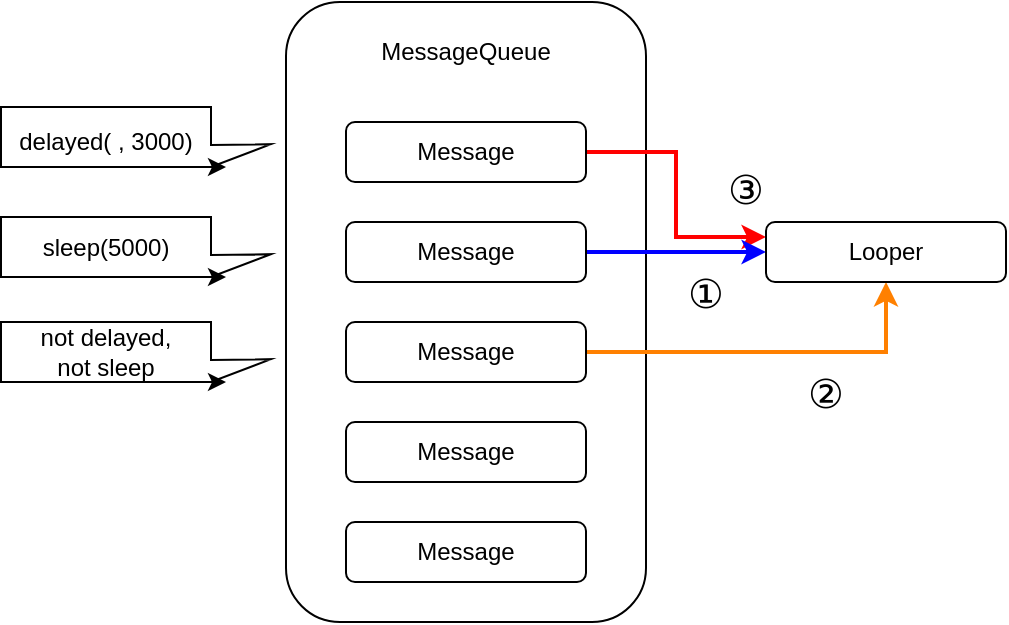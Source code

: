 <mxfile version="16.6.3" type="github">
  <diagram id="nmSLaDw1SNv8lhoQ-UnZ" name="Page-1">
    <mxGraphModel dx="1209" dy="749" grid="1" gridSize="10" guides="1" tooltips="1" connect="1" arrows="1" fold="1" page="1" pageScale="1" pageWidth="980" pageHeight="1390" math="0" shadow="0">
      <root>
        <mxCell id="0" />
        <mxCell id="1" parent="0" />
        <mxCell id="Cqxpt9b44b9Ty2nPHwTX-1" value="" style="rounded=1;whiteSpace=wrap;html=1;" vertex="1" parent="1">
          <mxGeometry x="200" y="80" width="180" height="310" as="geometry" />
        </mxCell>
        <mxCell id="Cqxpt9b44b9Ty2nPHwTX-2" value="MessageQueue" style="text;html=1;strokeColor=none;fillColor=none;align=center;verticalAlign=middle;whiteSpace=wrap;rounded=0;" vertex="1" parent="1">
          <mxGeometry x="260" y="90" width="60" height="30" as="geometry" />
        </mxCell>
        <mxCell id="Cqxpt9b44b9Ty2nPHwTX-23" style="edgeStyle=orthogonalEdgeStyle;rounded=0;orthogonalLoop=1;jettySize=auto;html=1;exitX=1;exitY=0.5;exitDx=0;exitDy=0;entryX=0;entryY=0.25;entryDx=0;entryDy=0;strokeWidth=2;strokeColor=#FF0000;" edge="1" parent="1" source="Cqxpt9b44b9Ty2nPHwTX-3" target="Cqxpt9b44b9Ty2nPHwTX-18">
          <mxGeometry relative="1" as="geometry" />
        </mxCell>
        <mxCell id="Cqxpt9b44b9Ty2nPHwTX-3" value="Message" style="rounded=1;whiteSpace=wrap;html=1;" vertex="1" parent="1">
          <mxGeometry x="230" y="140" width="120" height="30" as="geometry" />
        </mxCell>
        <mxCell id="Cqxpt9b44b9Ty2nPHwTX-19" style="edgeStyle=orthogonalEdgeStyle;rounded=0;orthogonalLoop=1;jettySize=auto;html=1;exitX=1;exitY=0.5;exitDx=0;exitDy=0;strokeColor=#0000FF;strokeWidth=2;" edge="1" parent="1" source="Cqxpt9b44b9Ty2nPHwTX-4" target="Cqxpt9b44b9Ty2nPHwTX-18">
          <mxGeometry relative="1" as="geometry" />
        </mxCell>
        <mxCell id="Cqxpt9b44b9Ty2nPHwTX-4" value="Message" style="rounded=1;whiteSpace=wrap;html=1;" vertex="1" parent="1">
          <mxGeometry x="230" y="190" width="120" height="30" as="geometry" />
        </mxCell>
        <mxCell id="Cqxpt9b44b9Ty2nPHwTX-28" style="edgeStyle=orthogonalEdgeStyle;rounded=0;orthogonalLoop=1;jettySize=auto;html=1;exitX=1;exitY=0.5;exitDx=0;exitDy=0;entryX=0.5;entryY=1;entryDx=0;entryDy=0;fontSize=20;strokeColor=#FF8000;strokeWidth=2;" edge="1" parent="1" source="Cqxpt9b44b9Ty2nPHwTX-5" target="Cqxpt9b44b9Ty2nPHwTX-18">
          <mxGeometry relative="1" as="geometry" />
        </mxCell>
        <mxCell id="Cqxpt9b44b9Ty2nPHwTX-5" value="Message" style="rounded=1;whiteSpace=wrap;html=1;" vertex="1" parent="1">
          <mxGeometry x="230" y="240" width="120" height="30" as="geometry" />
        </mxCell>
        <mxCell id="Cqxpt9b44b9Ty2nPHwTX-6" value="Message" style="rounded=1;whiteSpace=wrap;html=1;" vertex="1" parent="1">
          <mxGeometry x="230" y="290" width="120" height="30" as="geometry" />
        </mxCell>
        <mxCell id="Cqxpt9b44b9Ty2nPHwTX-7" value="Message" style="rounded=1;whiteSpace=wrap;html=1;" vertex="1" parent="1">
          <mxGeometry x="230" y="340" width="120" height="30" as="geometry" />
        </mxCell>
        <mxCell id="Cqxpt9b44b9Ty2nPHwTX-11" value="" style="shape=callout;whiteSpace=wrap;html=1;perimeter=calloutPerimeter;size=30;position=0;base=11;rotation=-90;position2=0.38;" vertex="1" parent="1">
          <mxGeometry x="110" y="135" width="30" height="135" as="geometry" />
        </mxCell>
        <mxCell id="Cqxpt9b44b9Ty2nPHwTX-12" value="sleep(5000)" style="text;html=1;strokeColor=none;fillColor=none;align=center;verticalAlign=middle;whiteSpace=wrap;rounded=0;" vertex="1" parent="1">
          <mxGeometry x="80" y="187.5" width="60" height="30" as="geometry" />
        </mxCell>
        <mxCell id="Cqxpt9b44b9Ty2nPHwTX-14" style="edgeStyle=orthogonalEdgeStyle;rounded=0;orthogonalLoop=1;jettySize=auto;html=1;exitX=0;exitY=0;exitDx=0;exitDy=105;exitPerimeter=0;entryX=-0.017;entryY=0.833;entryDx=0;entryDy=0;entryPerimeter=0;" edge="1" parent="1" source="Cqxpt9b44b9Ty2nPHwTX-11" target="Cqxpt9b44b9Ty2nPHwTX-11">
          <mxGeometry relative="1" as="geometry" />
        </mxCell>
        <mxCell id="Cqxpt9b44b9Ty2nPHwTX-15" value="" style="shape=callout;whiteSpace=wrap;html=1;perimeter=calloutPerimeter;size=30;position=0;base=11;rotation=-90;position2=0.38;" vertex="1" parent="1">
          <mxGeometry x="110" y="80" width="30" height="135" as="geometry" />
        </mxCell>
        <mxCell id="Cqxpt9b44b9Ty2nPHwTX-16" value="delayed( , 3000)" style="text;html=1;strokeColor=none;fillColor=none;align=center;verticalAlign=middle;whiteSpace=wrap;rounded=0;" vertex="1" parent="1">
          <mxGeometry x="65" y="135" width="90" height="30" as="geometry" />
        </mxCell>
        <mxCell id="Cqxpt9b44b9Ty2nPHwTX-17" style="edgeStyle=orthogonalEdgeStyle;rounded=0;orthogonalLoop=1;jettySize=auto;html=1;exitX=0;exitY=0;exitDx=0;exitDy=105;exitPerimeter=0;entryX=-0.017;entryY=0.833;entryDx=0;entryDy=0;entryPerimeter=0;" edge="1" parent="1" source="Cqxpt9b44b9Ty2nPHwTX-15" target="Cqxpt9b44b9Ty2nPHwTX-15">
          <mxGeometry relative="1" as="geometry" />
        </mxCell>
        <mxCell id="Cqxpt9b44b9Ty2nPHwTX-18" value="Looper" style="rounded=1;whiteSpace=wrap;html=1;" vertex="1" parent="1">
          <mxGeometry x="440" y="190" width="120" height="30" as="geometry" />
        </mxCell>
        <mxCell id="Cqxpt9b44b9Ty2nPHwTX-24" value="&lt;font style=&quot;font-size: 20px&quot;&gt;①&lt;/font&gt;" style="text;html=1;strokeColor=none;fillColor=none;align=center;verticalAlign=middle;whiteSpace=wrap;rounded=0;" vertex="1" parent="1">
          <mxGeometry x="380" y="210" width="60" height="30" as="geometry" />
        </mxCell>
        <mxCell id="Cqxpt9b44b9Ty2nPHwTX-25" value="&lt;font style=&quot;font-size: 20px&quot;&gt;②&lt;/font&gt;" style="text;html=1;strokeColor=none;fillColor=none;align=center;verticalAlign=middle;whiteSpace=wrap;rounded=0;" vertex="1" parent="1">
          <mxGeometry x="440" y="260" width="60" height="30" as="geometry" />
        </mxCell>
        <mxCell id="Cqxpt9b44b9Ty2nPHwTX-29" value="&lt;span style=&quot;font-size: 20px&quot;&gt;③&lt;/span&gt;" style="text;html=1;strokeColor=none;fillColor=none;align=center;verticalAlign=middle;whiteSpace=wrap;rounded=0;" vertex="1" parent="1">
          <mxGeometry x="400" y="157.5" width="60" height="30" as="geometry" />
        </mxCell>
        <mxCell id="Cqxpt9b44b9Ty2nPHwTX-30" value="" style="shape=callout;whiteSpace=wrap;html=1;perimeter=calloutPerimeter;size=30;position=0;base=11;rotation=-90;position2=0.38;" vertex="1" parent="1">
          <mxGeometry x="110" y="187.5" width="30" height="135" as="geometry" />
        </mxCell>
        <mxCell id="Cqxpt9b44b9Ty2nPHwTX-31" value="not delayed, not sleep" style="text;html=1;strokeColor=none;fillColor=none;align=center;verticalAlign=middle;whiteSpace=wrap;rounded=0;" vertex="1" parent="1">
          <mxGeometry x="70" y="240" width="80" height="30" as="geometry" />
        </mxCell>
        <mxCell id="Cqxpt9b44b9Ty2nPHwTX-32" style="edgeStyle=orthogonalEdgeStyle;rounded=0;orthogonalLoop=1;jettySize=auto;html=1;exitX=0;exitY=0;exitDx=0;exitDy=105;exitPerimeter=0;entryX=-0.017;entryY=0.833;entryDx=0;entryDy=0;entryPerimeter=0;" edge="1" parent="1" source="Cqxpt9b44b9Ty2nPHwTX-30" target="Cqxpt9b44b9Ty2nPHwTX-30">
          <mxGeometry relative="1" as="geometry" />
        </mxCell>
      </root>
    </mxGraphModel>
  </diagram>
</mxfile>
